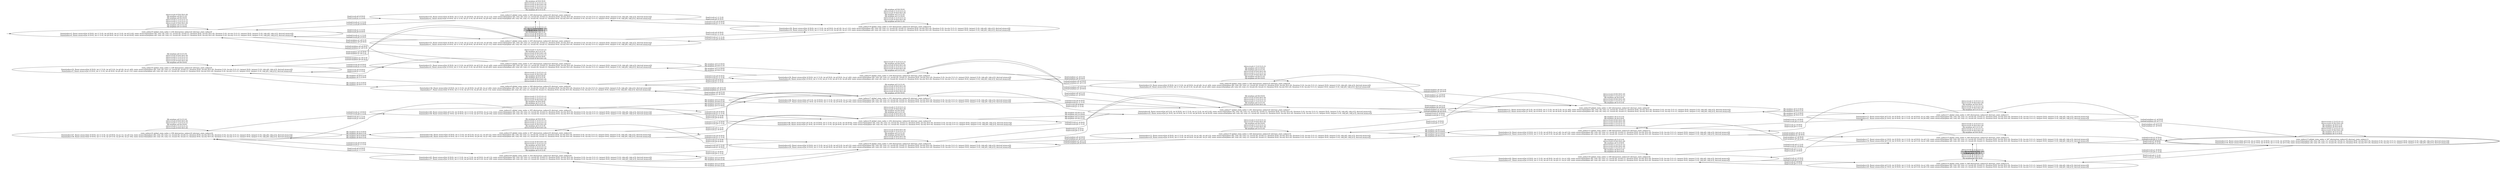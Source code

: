 digraph {
rankdir="LR"
s0[label="state_index=0 global_state_index = 234 abstraction_index=22 abstract_state_index=0
State(index=3, fluent atoms=[(at t0 l0-0), (at t1 l1-0), (at p0 l0-0), (at p1 l1-0), (at a0 l1-0)], static atoms=[(airplane a0), (city c0), (city c1), (truck t0), (truck t1), (location l0-0), (in-city l0-0 c0), (location l1-0), (in-city l1-0 c1), (airport l0-0), (airport l1-0), (obj p0), (obj p1)], derived atoms=[])
State(index=0, fluent atoms=[(at t0 l0-0), (at t1 l1-0), (at p0 l0-0), (at p1 l1-0), (at a0 l0-0)], static atoms=[(airplane a0), (city c0), (city c1), (truck t0), (truck t1), (location l0-0), (in-city l0-0 c0), (location l1-0), (in-city l1-0 c1), (airport l0-0), (airport l1-0), (obj p0), (obj p1)], derived atoms=[])
"]
s1[label="state_index=1 global_state_index = 235 abstraction_index=22 abstract_state_index=1
State(index=33, fluent atoms=[(at t0 l0-0), (at t1 l1-0), (at p1 l1-0), (at a0 l1-0), (in p0 t0)], static atoms=[(airplane a0), (city c0), (city c1), (truck t0), (truck t1), (location l0-0), (in-city l0-0 c0), (location l1-0), (in-city l1-0 c1), (airport l0-0), (airport l1-0), (obj p0), (obj p1)], derived atoms=[])
State(index=1, fluent atoms=[(at t0 l0-0), (at t1 l1-0), (at p0 l0-0), (at a0 l0-0), (in p1 t1)], static atoms=[(airplane a0), (city c0), (city c1), (truck t0), (truck t1), (location l0-0), (in-city l0-0 c0), (location l1-0), (in-city l1-0 c1), (airport l0-0), (airport l1-0), (obj p0), (obj p1)], derived atoms=[])
"]
s2[label="state_index=2 global_state_index = 236 abstraction_index=22 abstract_state_index=2
State(index=35, fluent atoms=[(at t0 l0-0), (at t1 l1-0), (at p0 l0-0), (at a0 l1-0), (in p1 t1)], static atoms=[(airplane a0), (city c0), (city c1), (truck t0), (truck t1), (location l0-0), (in-city l0-0 c0), (location l1-0), (in-city l1-0 c1), (airport l0-0), (airport l1-0), (obj p0), (obj p1)], derived atoms=[])
State(index=2, fluent atoms=[(at t0 l0-0), (at t1 l1-0), (at p1 l1-0), (at a0 l0-0), (in p0 t0)], static atoms=[(airplane a0), (city c0), (city c1), (truck t0), (truck t1), (location l0-0), (in-city l0-0 c0), (location l1-0), (in-city l1-0 c1), (airport l0-0), (airport l1-0), (obj p0), (obj p1)], derived atoms=[])
"]
s3[label="state_index=3 global_state_index = 237 abstraction_index=22 abstract_state_index=3
State(index=31, fluent atoms=[(at t0 l0-0), (at t1 l1-0), (at p0 l0-0), (at a0 l1-0), (in p1 a0)], static atoms=[(airplane a0), (city c0), (city c1), (truck t0), (truck t1), (location l0-0), (in-city l0-0 c0), (location l1-0), (in-city l1-0 c1), (airport l0-0), (airport l1-0), (obj p0), (obj p1)], derived atoms=[])
State(index=4, fluent atoms=[(at t0 l0-0), (at t1 l1-0), (at p1 l1-0), (at a0 l0-0), (in p0 a0)], static atoms=[(airplane a0), (city c0), (city c1), (truck t0), (truck t1), (location l0-0), (in-city l0-0 c0), (location l1-0), (in-city l1-0 c1), (airport l0-0), (airport l1-0), (obj p0), (obj p1)], derived atoms=[])
"]
s4[label="state_index=4 global_state_index = 238 abstraction_index=22 abstract_state_index=4
State(index=32, fluent atoms=[(at t0 l0-0), (at t1 l1-0), (at a0 l1-0), (in p0 t0), (in p1 a0)], static atoms=[(airplane a0), (city c0), (city c1), (truck t0), (truck t1), (location l0-0), (in-city l0-0 c0), (location l1-0), (in-city l1-0 c1), (airport l0-0), (airport l1-0), (obj p0), (obj p1)], derived atoms=[])
State(index=5, fluent atoms=[(at t0 l0-0), (at t1 l1-0), (at a0 l0-0), (in p0 a0), (in p1 t1)], static atoms=[(airplane a0), (city c0), (city c1), (truck t0), (truck t1), (location l0-0), (in-city l0-0 c0), (location l1-0), (in-city l1-0 c1), (airport l0-0), (airport l1-0), (obj p0), (obj p1)], derived atoms=[])
"]
s5[label="state_index=5 global_state_index = 239 abstraction_index=22 abstract_state_index=5
State(index=29, fluent atoms=[(at t0 l0-0), (at t1 l1-0), (at p0 l0-0), (at a0 l0-0), (in p1 a0)], static atoms=[(airplane a0), (city c0), (city c1), (truck t0), (truck t1), (location l0-0), (in-city l0-0 c0), (location l1-0), (in-city l1-0 c1), (airport l0-0), (airport l1-0), (obj p0), (obj p1)], derived atoms=[])
State(index=6, fluent atoms=[(at t0 l0-0), (at t1 l1-0), (at p1 l1-0), (at a0 l1-0), (in p0 a0)], static atoms=[(airplane a0), (city c0), (city c1), (truck t0), (truck t1), (location l0-0), (in-city l0-0 c0), (location l1-0), (in-city l1-0 c1), (airport l0-0), (airport l1-0), (obj p0), (obj p1)], derived atoms=[])
"]
s6[label="state_index=6 global_state_index = 240 abstraction_index=22 abstract_state_index=6
State(index=30, fluent atoms=[(at t0 l0-0), (at t1 l1-0), (at a0 l0-0), (in p0 t0), (in p1 a0)], static atoms=[(airplane a0), (city c0), (city c1), (truck t0), (truck t1), (location l0-0), (in-city l0-0 c0), (location l1-0), (in-city l1-0 c1), (airport l0-0), (airport l1-0), (obj p0), (obj p1)], derived atoms=[])
State(index=7, fluent atoms=[(at t0 l0-0), (at t1 l1-0), (at a0 l1-0), (in p0 a0), (in p1 t1)], static atoms=[(airplane a0), (city c0), (city c1), (truck t0), (truck t1), (location l0-0), (in-city l0-0 c0), (location l1-0), (in-city l1-0 c1), (airport l0-0), (airport l1-0), (obj p0), (obj p1)], derived atoms=[])
"]
s7[label="state_index=7 global_state_index = 241 abstraction_index=22 abstract_state_index=7
State(index=8, fluent atoms=[(at p0 l1-0), (at t0 l0-0), (at t1 l1-0), (at p1 l1-0), (at a0 l1-0)], static atoms=[(airplane a0), (city c0), (city c1), (truck t0), (truck t1), (location l0-0), (in-city l0-0 c0), (location l1-0), (in-city l1-0 c1), (airport l0-0), (airport l1-0), (obj p0), (obj p1)], derived atoms=[])
State(index=25, fluent atoms=[(at p1 l0-0), (at t0 l0-0), (at t1 l1-0), (at p0 l0-0), (at a0 l0-0)], static atoms=[(airplane a0), (city c0), (city c1), (truck t0), (truck t1), (location l0-0), (in-city l0-0 c0), (location l1-0), (in-city l1-0 c1), (airport l0-0), (airport l1-0), (obj p0), (obj p1)], derived atoms=[])
"]
s8[label="state_index=8 global_state_index = 242 abstraction_index=22 abstract_state_index=8
State(index=10, fluent atoms=[(at t0 l0-0), (at t1 l1-0), (at a0 l0-0), (in p0 a0), (in p1 a0)], static atoms=[(airplane a0), (city c0), (city c1), (truck t0), (truck t1), (location l0-0), (in-city l0-0 c0), (location l1-0), (in-city l1-0 c1), (airport l0-0), (airport l1-0), (obj p0), (obj p1)], derived atoms=[])
State(index=9, fluent atoms=[(at t0 l0-0), (at t1 l1-0), (at a0 l1-0), (in p0 a0), (in p1 a0)], static atoms=[(airplane a0), (city c0), (city c1), (truck t0), (truck t1), (location l0-0), (in-city l0-0 c0), (location l1-0), (in-city l1-0 c1), (airport l0-0), (airport l1-0), (obj p0), (obj p1)], derived atoms=[])
"]
s9[label="state_index=9 global_state_index = 243 abstraction_index=22 abstract_state_index=9
State(index=11, fluent atoms=[(at p0 l1-0), (at t0 l0-0), (at t1 l1-0), (at a0 l1-0), (in p1 a0)], static atoms=[(airplane a0), (city c0), (city c1), (truck t0), (truck t1), (location l0-0), (in-city l0-0 c0), (location l1-0), (in-city l1-0 c1), (airport l0-0), (airport l1-0), (obj p0), (obj p1)], derived atoms=[])
State(index=23, fluent atoms=[(at p1 l0-0), (at t0 l0-0), (at t1 l1-0), (at a0 l0-0), (in p0 a0)], static atoms=[(airplane a0), (city c0), (city c1), (truck t0), (truck t1), (location l0-0), (in-city l0-0 c0), (location l1-0), (in-city l1-0 c1), (airport l0-0), (airport l1-0), (obj p0), (obj p1)], derived atoms=[])
"]
s10[label="state_index=10 global_state_index = 244 abstraction_index=22 abstract_state_index=10
State(index=12, fluent atoms=[(at t0 l0-0), (at t1 l1-0), (at a0 l1-0), (in p1 a0), (in p0 t1)], static atoms=[(airplane a0), (city c0), (city c1), (truck t0), (truck t1), (location l0-0), (in-city l0-0 c0), (location l1-0), (in-city l1-0 c1), (airport l0-0), (airport l1-0), (obj p0), (obj p1)], derived atoms=[])
State(index=24, fluent atoms=[(at t0 l0-0), (at t1 l1-0), (at a0 l0-0), (in p0 a0), (in p1 t0)], static atoms=[(airplane a0), (city c0), (city c1), (truck t0), (truck t1), (location l0-0), (in-city l0-0 c0), (location l1-0), (in-city l1-0 c1), (airport l0-0), (airport l1-0), (obj p0), (obj p1)], derived atoms=[])
"]
s11[label="state_index=11 global_state_index = 245 abstraction_index=22 abstract_state_index=11
State(index=13, fluent atoms=[(at p0 l1-0), (at t0 l0-0), (at t1 l1-0), (at a0 l0-0), (in p1 a0)], static atoms=[(airplane a0), (city c0), (city c1), (truck t0), (truck t1), (location l0-0), (in-city l0-0 c0), (location l1-0), (in-city l1-0 c1), (airport l0-0), (airport l1-0), (obj p0), (obj p1)], derived atoms=[])
State(index=21, fluent atoms=[(at p1 l0-0), (at t0 l0-0), (at t1 l1-0), (at a0 l1-0), (in p0 a0)], static atoms=[(airplane a0), (city c0), (city c1), (truck t0), (truck t1), (location l0-0), (in-city l0-0 c0), (location l1-0), (in-city l1-0 c1), (airport l0-0), (airport l1-0), (obj p0), (obj p1)], derived atoms=[])
"]
s12[label="state_index=12 global_state_index = 246 abstraction_index=22 abstract_state_index=12
State(index=14, fluent atoms=[(at t0 l0-0), (at t1 l1-0), (at a0 l0-0), (in p1 a0), (in p0 t1)], static atoms=[(airplane a0), (city c0), (city c1), (truck t0), (truck t1), (location l0-0), (in-city l0-0 c0), (location l1-0), (in-city l1-0 c1), (airport l0-0), (airport l1-0), (obj p0), (obj p1)], derived atoms=[])
State(index=22, fluent atoms=[(at t0 l0-0), (at t1 l1-0), (at a0 l1-0), (in p0 a0), (in p1 t0)], static atoms=[(airplane a0), (city c0), (city c1), (truck t0), (truck t1), (location l0-0), (in-city l0-0 c0), (location l1-0), (in-city l1-0 c1), (airport l0-0), (airport l1-0), (obj p0), (obj p1)], derived atoms=[])
"]
s13[peripheries=2,label="state_index=13 global_state_index = 247 abstraction_index=22 abstract_state_index=13
State(index=15, fluent atoms=[(at p0 l1-0), (at p1 l0-0), (at t0 l0-0), (at t1 l1-0), (at a0 l0-0)], static atoms=[(airplane a0), (city c0), (city c1), (truck t0), (truck t1), (location l0-0), (in-city l0-0 c0), (location l1-0), (in-city l1-0 c1), (airport l0-0), (airport l1-0), (obj p0), (obj p1)], derived atoms=[])
State(index=18, fluent atoms=[(at p0 l1-0), (at p1 l0-0), (at t0 l0-0), (at t1 l1-0), (at a0 l1-0)], static atoms=[(airplane a0), (city c0), (city c1), (truck t0), (truck t1), (location l0-0), (in-city l0-0 c0), (location l1-0), (in-city l1-0 c1), (airport l0-0), (airport l1-0), (obj p0), (obj p1)], derived atoms=[])
"]
s14[label="state_index=14 global_state_index = 248 abstraction_index=22 abstract_state_index=14
State(index=16, fluent atoms=[(at p0 l1-0), (at t0 l0-0), (at t1 l1-0), (at a0 l0-0), (in p1 t0)], static atoms=[(airplane a0), (city c0), (city c1), (truck t0), (truck t1), (location l0-0), (in-city l0-0 c0), (location l1-0), (in-city l1-0 c1), (airport l0-0), (airport l1-0), (obj p0), (obj p1)], derived atoms=[])
State(index=20, fluent atoms=[(at p1 l0-0), (at t0 l0-0), (at t1 l1-0), (at a0 l1-0), (in p0 t1)], static atoms=[(airplane a0), (city c0), (city c1), (truck t0), (truck t1), (location l0-0), (in-city l0-0 c0), (location l1-0), (in-city l1-0 c1), (airport l0-0), (airport l1-0), (obj p0), (obj p1)], derived atoms=[])
"]
s15[label="state_index=15 global_state_index = 249 abstraction_index=22 abstract_state_index=15
State(index=17, fluent atoms=[(at p1 l0-0), (at t0 l0-0), (at t1 l1-0), (at a0 l0-0), (in p0 t1)], static atoms=[(airplane a0), (city c0), (city c1), (truck t0), (truck t1), (location l0-0), (in-city l0-0 c0), (location l1-0), (in-city l1-0 c1), (airport l0-0), (airport l1-0), (obj p0), (obj p1)], derived atoms=[])
State(index=19, fluent atoms=[(at p0 l1-0), (at t0 l0-0), (at t1 l1-0), (at a0 l1-0), (in p1 t0)], static atoms=[(airplane a0), (city c0), (city c1), (truck t0), (truck t1), (location l0-0), (in-city l0-0 c0), (location l1-0), (in-city l1-0 c1), (airport l0-0), (airport l1-0), (obj p0), (obj p1)], derived atoms=[])
"]
s16[label="state_index=16 global_state_index = 250 abstraction_index=22 abstract_state_index=16
State(index=43, fluent atoms=[(at t0 l0-0), (at t1 l1-0), (at p1 l1-0), (at a0 l1-0), (in p0 t1)], static atoms=[(airplane a0), (city c0), (city c1), (truck t0), (truck t1), (location l0-0), (in-city l0-0 c0), (location l1-0), (in-city l1-0 c1), (airport l0-0), (airport l1-0), (obj p0), (obj p1)], derived atoms=[])
State(index=26, fluent atoms=[(at t0 l0-0), (at t1 l1-0), (at p0 l0-0), (at a0 l0-0), (in p1 t0)], static atoms=[(airplane a0), (city c0), (city c1), (truck t0), (truck t1), (location l0-0), (in-city l0-0 c0), (location l1-0), (in-city l1-0 c1), (airport l0-0), (airport l1-0), (obj p0), (obj p1)], derived atoms=[])
"]
s17[label="state_index=17 global_state_index = 251 abstraction_index=22 abstract_state_index=17
State(index=49, fluent atoms=[(at p0 l1-0), (at t0 l0-0), (at t1 l1-0), (at a0 l1-0), (in p1 t1)], static atoms=[(airplane a0), (city c0), (city c1), (truck t0), (truck t1), (location l0-0), (in-city l0-0 c0), (location l1-0), (in-city l1-0 c1), (airport l0-0), (airport l1-0), (obj p0), (obj p1)], derived atoms=[])
State(index=27, fluent atoms=[(at p1 l0-0), (at t0 l0-0), (at t1 l1-0), (at a0 l0-0), (in p0 t0)], static atoms=[(airplane a0), (city c0), (city c1), (truck t0), (truck t1), (location l0-0), (in-city l0-0 c0), (location l1-0), (in-city l1-0 c1), (airport l0-0), (airport l1-0), (obj p0), (obj p1)], derived atoms=[])
"]
s18[label="state_index=18 global_state_index = 252 abstraction_index=22 abstract_state_index=18
State(index=46, fluent atoms=[(at p0 l1-0), (at t0 l0-0), (at t1 l1-0), (at p1 l1-0), (at a0 l0-0)], static atoms=[(airplane a0), (city c0), (city c1), (truck t0), (truck t1), (location l0-0), (in-city l0-0 c0), (location l1-0), (in-city l1-0 c1), (airport l0-0), (airport l1-0), (obj p0), (obj p1)], derived atoms=[])
State(index=28, fluent atoms=[(at p1 l0-0), (at t0 l0-0), (at t1 l1-0), (at p0 l0-0), (at a0 l1-0)], static atoms=[(airplane a0), (city c0), (city c1), (truck t0), (truck t1), (location l0-0), (in-city l0-0 c0), (location l1-0), (in-city l1-0 c1), (airport l0-0), (airport l1-0), (obj p0), (obj p1)], derived atoms=[])
"]
s19[label="state_index=19 global_state_index = 253 abstraction_index=22 abstract_state_index=19
State(index=36, fluent atoms=[(at t0 l0-0), (at t1 l1-0), (at a0 l0-0), (in p0 t0), (in p1 t1)], static atoms=[(airplane a0), (city c0), (city c1), (truck t0), (truck t1), (location l0-0), (in-city l0-0 c0), (location l1-0), (in-city l1-0 c1), (airport l0-0), (airport l1-0), (obj p0), (obj p1)], derived atoms=[])
State(index=34, fluent atoms=[(at t0 l0-0), (at t1 l1-0), (at a0 l1-0), (in p0 t0), (in p1 t1)], static atoms=[(airplane a0), (city c0), (city c1), (truck t0), (truck t1), (location l0-0), (in-city l0-0 c0), (location l1-0), (in-city l1-0 c1), (airport l0-0), (airport l1-0), (obj p0), (obj p1)], derived atoms=[])
"]
s20[label="state_index=20 global_state_index = 254 abstraction_index=22 abstract_state_index=20
State(index=45, fluent atoms=[(at t0 l0-0), (at t1 l1-0), (at p1 l1-0), (at a0 l0-0), (in p0 t1)], static atoms=[(airplane a0), (city c0), (city c1), (truck t0), (truck t1), (location l0-0), (in-city l0-0 c0), (location l1-0), (in-city l1-0 c1), (airport l0-0), (airport l1-0), (obj p0), (obj p1)], derived atoms=[])
State(index=37, fluent atoms=[(at t0 l0-0), (at t1 l1-0), (at p0 l0-0), (at a0 l1-0), (in p1 t0)], static atoms=[(airplane a0), (city c0), (city c1), (truck t0), (truck t1), (location l0-0), (in-city l0-0 c0), (location l1-0), (in-city l1-0 c1), (airport l0-0), (airport l1-0), (obj p0), (obj p1)], derived atoms=[])
"]
s21[label="state_index=21 global_state_index = 255 abstraction_index=22 abstract_state_index=21
State(index=48, fluent atoms=[(at p0 l1-0), (at t0 l0-0), (at t1 l1-0), (at a0 l0-0), (in p1 t1)], static atoms=[(airplane a0), (city c0), (city c1), (truck t0), (truck t1), (location l0-0), (in-city l0-0 c0), (location l1-0), (in-city l1-0 c1), (airport l0-0), (airport l1-0), (obj p0), (obj p1)], derived atoms=[])
State(index=38, fluent atoms=[(at p1 l0-0), (at t0 l0-0), (at t1 l1-0), (at a0 l1-0), (in p0 t0)], static atoms=[(airplane a0), (city c0), (city c1), (truck t0), (truck t1), (location l0-0), (in-city l0-0 c0), (location l1-0), (in-city l1-0 c1), (airport l0-0), (airport l1-0), (obj p0), (obj p1)], derived atoms=[])
"]
s22[label="state_index=22 global_state_index = 256 abstraction_index=22 abstract_state_index=22
State(index=47, fluent atoms=[(at t0 l0-0), (at t1 l1-0), (at a0 l0-0), (in p1 t1), (in p0 t1)], static atoms=[(airplane a0), (city c0), (city c1), (truck t0), (truck t1), (location l0-0), (in-city l0-0 c0), (location l1-0), (in-city l1-0 c1), (airport l0-0), (airport l1-0), (obj p0), (obj p1)], derived atoms=[])
State(index=39, fluent atoms=[(at t0 l0-0), (at t1 l1-0), (at a0 l1-0), (in p0 t0), (in p1 t0)], static atoms=[(airplane a0), (city c0), (city c1), (truck t0), (truck t1), (location l0-0), (in-city l0-0 c0), (location l1-0), (in-city l1-0 c1), (airport l0-0), (airport l1-0), (obj p0), (obj p1)], derived atoms=[])
"]
s23[label="state_index=23 global_state_index = 257 abstraction_index=22 abstract_state_index=23
State(index=44, fluent atoms=[(at t0 l0-0), (at t1 l1-0), (at a0 l1-0), (in p1 t1), (in p0 t1)], static atoms=[(airplane a0), (city c0), (city c1), (truck t0), (truck t1), (location l0-0), (in-city l0-0 c0), (location l1-0), (in-city l1-0 c1), (airport l0-0), (airport l1-0), (obj p0), (obj p1)], derived atoms=[])
State(index=40, fluent atoms=[(at t0 l0-0), (at t1 l1-0), (at a0 l0-0), (in p0 t0), (in p1 t0)], static atoms=[(airplane a0), (city c0), (city c1), (truck t0), (truck t1), (location l0-0), (in-city l0-0 c0), (location l1-0), (in-city l1-0 c1), (airport l0-0), (airport l1-0), (obj p0), (obj p1)], derived atoms=[])
"]
s24[label="state_index=24 global_state_index = 258 abstraction_index=22 abstract_state_index=24
State(index=42, fluent atoms=[(at t0 l0-0), (at t1 l1-0), (at a0 l0-0), (in p0 t1), (in p1 t0)], static atoms=[(airplane a0), (city c0), (city c1), (truck t0), (truck t1), (location l0-0), (in-city l0-0 c0), (location l1-0), (in-city l1-0 c1), (airport l0-0), (airport l1-0), (obj p0), (obj p1)], derived atoms=[])
State(index=41, fluent atoms=[(at t0 l0-0), (at t1 l1-0), (at a0 l1-0), (in p0 t1), (in p1 t0)], static atoms=[(airplane a0), (city c0), (city c1), (truck t0), (truck t1), (location l0-0), (in-city l0-0 c0), (location l1-0), (in-city l1-0 c1), (airport l0-0), (airport l1-0), (obj p0), (obj p1)], derived atoms=[])
"]
Dangling [ label = "", style = invis ]
{ rank = same; Dangling }
Dangling -> s0
{ rank = same; s19}
{ rank = same; s1,s2}
{ rank = same; s0,s4,s22}
{ rank = same; s3,s6,s20,s21,s23}
{ rank = same; s5,s16,s17,s18}
{ rank = same; s7,s8,s10}
{ rank = same; s9,s12,s24}
{ rank = same; s11,s14,s15}
{ rank = same; s13}
s0->s0 [label="(drive-truck t0 l0-0 l0-0 c0)
(fly-airplane a0 l0-0 l1-0)
(fly-airplane a0 l0-0 l0-0)
(drive-truck t1 l1-0 l1-0 c1)
(drive-truck t1 l1-0 l1-0 c1)
(drive-truck t0 l0-0 l0-0 c0)
(fly-airplane a0 l1-0 l1-0)
(fly-airplane a0 l1-0 l0-0)
"]
s0->s1 [label="(load-truck p1 t1 l1-0)
(load-truck p0 t0 l0-0)
"]
s0->s2 [label="(load-truck p0 t0 l0-0)
(load-truck p1 t1 l1-0)
"]
s0->s3 [label="(load-airplane p1 a0 l1-0)
(load-airplane p0 a0 l0-0)
"]
s1->s0 [label="(unload-truck p1 t1 l1-0)
(unload-truck p0 t0 l0-0)
"]
s1->s1 [label="(drive-truck t1 l1-0 l1-0 c1)
(drive-truck t0 l0-0 l0-0 c0)
(fly-airplane a0 l0-0 l0-0)
(fly-airplane a0 l1-0 l1-0)
(drive-truck t0 l0-0 l0-0 c0)
(drive-truck t1 l1-0 l1-0 c1)
"]
s1->s2 [label="(fly-airplane a0 l0-0 l1-0)
(fly-airplane a0 l1-0 l0-0)
"]
s1->s4 [label="(load-airplane p0 a0 l0-0)
(load-airplane p1 a0 l1-0)
"]
s1->s19 [label="(load-truck p0 t0 l0-0)
(load-truck p1 t1 l1-0)
"]
s2->s0 [label="(unload-truck p1 t1 l1-0)
(unload-truck p0 t0 l0-0)
"]
s2->s1 [label="(fly-airplane a0 l1-0 l0-0)
(fly-airplane a0 l0-0 l1-0)
"]
s2->s2 [label="(fly-airplane a0 l0-0 l0-0)
(drive-truck t1 l1-0 l1-0 c1)
(drive-truck t0 l0-0 l0-0 c0)
(drive-truck t1 l1-0 l1-0 c1)
(drive-truck t0 l0-0 l0-0 c0)
(fly-airplane a0 l1-0 l1-0)
"]
s2->s19 [label="(load-truck p1 t1 l1-0)
(load-truck p0 t0 l0-0)
"]
s3->s0 [label="(unload-airplane p0 a0 l0-0)
(unload-airplane p1 a0 l1-0)
"]
s3->s3 [label="(drive-truck t1 l1-0 l1-0 c1)
(fly-airplane a0 l1-0 l1-0)
(drive-truck t0 l0-0 l0-0 c0)
(drive-truck t1 l1-0 l1-0 c1)
(fly-airplane a0 l0-0 l0-0)
(drive-truck t0 l0-0 l0-0 c0)
"]
s3->s4 [label="(load-truck p0 t0 l0-0)
(load-truck p1 t1 l1-0)
"]
s3->s5 [label="(fly-airplane a0 l1-0 l0-0)
(fly-airplane a0 l0-0 l1-0)
"]
s4->s1 [label="(unload-airplane p1 a0 l1-0)
(unload-airplane p0 a0 l0-0)
"]
s4->s3 [label="(unload-truck p0 t0 l0-0)
(unload-truck p1 t1 l1-0)
"]
s4->s4 [label="(fly-airplane a0 l1-0 l1-0)
(drive-truck t0 l0-0 l0-0 c0)
(drive-truck t1 l1-0 l1-0 c1)
(drive-truck t1 l1-0 l1-0 c1)
(drive-truck t0 l0-0 l0-0 c0)
(fly-airplane a0 l0-0 l0-0)
"]
s4->s6 [label="(fly-airplane a0 l1-0 l0-0)
(fly-airplane a0 l0-0 l1-0)
"]
s5->s3 [label="(fly-airplane a0 l1-0 l0-0)
(fly-airplane a0 l0-0 l1-0)
"]
s5->s5 [label="(drive-truck t1 l1-0 l1-0 c1)
(fly-airplane a0 l0-0 l0-0)
(drive-truck t0 l0-0 l0-0 c0)
(drive-truck t1 l1-0 l1-0 c1)
(drive-truck t0 l0-0 l0-0 c0)
(fly-airplane a0 l1-0 l1-0)
"]
s5->s6 [label="(load-truck p0 t0 l0-0)
(load-truck p1 t1 l1-0)
"]
s5->s7 [label="(unload-airplane p0 a0 l1-0)
(unload-airplane p1 a0 l0-0)
"]
s5->s8 [label="(load-airplane p1 a0 l1-0)
(load-airplane p0 a0 l0-0)
"]
s6->s4 [label="(fly-airplane a0 l0-0 l1-0)
(fly-airplane a0 l1-0 l0-0)
"]
s6->s5 [label="(unload-truck p0 t0 l0-0)
(unload-truck p1 t1 l1-0)
"]
s6->s6 [label="(drive-truck t1 l1-0 l1-0 c1)
(drive-truck t0 l0-0 l0-0 c0)
(fly-airplane a0 l0-0 l0-0)
(fly-airplane a0 l1-0 l1-0)
(drive-truck t0 l0-0 l0-0 c0)
(drive-truck t1 l1-0 l1-0 c1)
"]
s6->s17 [label="(unload-airplane p0 a0 l1-0)
(unload-airplane p1 a0 l0-0)
"]
s7->s5 [label="(load-airplane p0 a0 l1-0)
(load-airplane p1 a0 l0-0)
"]
s7->s7 [label="(fly-airplane a0 l0-0 l0-0)
(drive-truck t0 l0-0 l0-0 c0)
(drive-truck t1 l1-0 l1-0 c1)
(drive-truck t1 l1-0 l1-0 c1)
(fly-airplane a0 l1-0 l1-0)
(drive-truck t0 l0-0 l0-0 c0)
"]
s7->s9 [label="(load-airplane p1 a0 l1-0)
(load-airplane p0 a0 l0-0)
"]
s7->s16 [label="(load-truck p1 t0 l0-0)
(load-truck p0 t1 l1-0)
"]
s7->s17 [label="(load-truck p0 t0 l0-0)
(load-truck p1 t1 l1-0)
"]
s7->s18 [label="(fly-airplane a0 l1-0 l0-0)
(fly-airplane a0 l0-0 l1-0)
"]
s8->s5 [label="(unload-airplane p0 a0 l0-0)
(unload-airplane p1 a0 l1-0)
"]
s8->s8 [label="(drive-truck t1 l1-0 l1-0 c1)
(fly-airplane a0 l1-0 l0-0)
(fly-airplane a0 l1-0 l1-0)
(drive-truck t0 l0-0 l0-0 c0)
(drive-truck t1 l1-0 l1-0 c1)
(drive-truck t0 l0-0 l0-0 c0)
(fly-airplane a0 l0-0 l1-0)
(fly-airplane a0 l0-0 l0-0)
"]
s8->s9 [label="(unload-airplane p0 a0 l1-0)
(unload-airplane p1 a0 l0-0)
"]
s9->s7 [label="(unload-airplane p1 a0 l1-0)
(unload-airplane p0 a0 l0-0)
"]
s9->s8 [label="(load-airplane p1 a0 l0-0)
(load-airplane p0 a0 l1-0)
"]
s9->s9 [label="(drive-truck t0 l0-0 l0-0 c0)
(drive-truck t1 l1-0 l1-0 c1)
(fly-airplane a0 l0-0 l0-0)
(drive-truck t0 l0-0 l0-0 c0)
(drive-truck t1 l1-0 l1-0 c1)
(fly-airplane a0 l1-0 l1-0)
"]
s9->s10 [label="(load-truck p1 t0 l0-0)
(load-truck p0 t1 l1-0)
"]
s9->s11 [label="(fly-airplane a0 l1-0 l0-0)
(fly-airplane a0 l0-0 l1-0)
"]
s10->s9 [label="(unload-truck p1 t0 l0-0)
(unload-truck p0 t1 l1-0)
"]
s10->s10 [label="(drive-truck t1 l1-0 l1-0 c1)
(drive-truck t0 l0-0 l0-0 c0)
(fly-airplane a0 l0-0 l0-0)
(drive-truck t1 l1-0 l1-0 c1)
(drive-truck t0 l0-0 l0-0 c0)
(fly-airplane a0 l1-0 l1-0)
"]
s10->s12 [label="(fly-airplane a0 l0-0 l1-0)
(fly-airplane a0 l1-0 l0-0)
"]
s10->s16 [label="(unload-airplane p1 a0 l1-0)
(unload-airplane p0 a0 l0-0)
"]
s11->s9 [label="(fly-airplane a0 l1-0 l0-0)
(fly-airplane a0 l0-0 l1-0)
"]
s11->s11 [label="(drive-truck t1 l1-0 l1-0 c1)
(drive-truck t0 l0-0 l0-0 c0)
(fly-airplane a0 l0-0 l0-0)
(drive-truck t1 l1-0 l1-0 c1)
(drive-truck t0 l0-0 l0-0 c0)
(fly-airplane a0 l1-0 l1-0)
"]
s11->s12 [label="(load-truck p1 t0 l0-0)
(load-truck p0 t1 l1-0)
"]
s11->s13 [label="(unload-airplane p1 a0 l0-0)
(unload-airplane p0 a0 l1-0)
"]
s12->s10 [label="(fly-airplane a0 l1-0 l0-0)
(fly-airplane a0 l0-0 l1-0)
"]
s12->s11 [label="(unload-truck p1 t0 l0-0)
(unload-truck p0 t1 l1-0)
"]
s12->s12 [label="(fly-airplane a0 l1-0 l1-0)
(fly-airplane a0 l0-0 l0-0)
(drive-truck t0 l0-0 l0-0 c0)
(drive-truck t0 l0-0 l0-0 c0)
(drive-truck t1 l1-0 l1-0 c1)
(drive-truck t1 l1-0 l1-0 c1)
"]
s12->s15 [label="(unload-airplane p0 a0 l1-0)
(unload-airplane p1 a0 l0-0)
"]
s13->s11 [label="(load-airplane p0 a0 l1-0)
(load-airplane p1 a0 l0-0)
"]
s13->s13 [label="(drive-truck t1 l1-0 l1-0 c1)
(drive-truck t0 l0-0 l0-0 c0)
(fly-airplane a0 l0-0 l1-0)
(fly-airplane a0 l0-0 l0-0)
(drive-truck t1 l1-0 l1-0 c1)
(drive-truck t0 l0-0 l0-0 c0)
(fly-airplane a0 l1-0 l1-0)
(fly-airplane a0 l1-0 l0-0)
"]
s13->s14 [label="(load-truck p0 t1 l1-0)
(load-truck p1 t0 l0-0)
"]
s13->s15 [label="(load-truck p1 t0 l0-0)
(load-truck p0 t1 l1-0)
"]
s14->s13 [label="(unload-truck p1 t0 l0-0)
(unload-truck p0 t1 l1-0)
"]
s14->s14 [label="(drive-truck t1 l1-0 l1-0 c1)
(drive-truck t0 l0-0 l0-0 c0)
(fly-airplane a0 l1-0 l1-0)
(drive-truck t0 l0-0 l0-0 c0)
(drive-truck t1 l1-0 l1-0 c1)
(fly-airplane a0 l0-0 l0-0)
"]
s14->s15 [label="(fly-airplane a0 l0-0 l1-0)
(fly-airplane a0 l1-0 l0-0)
"]
s14->s24 [label="(load-truck p1 t0 l0-0)
(load-truck p0 t1 l1-0)
"]
s15->s12 [label="(load-airplane p1 a0 l0-0)
(load-airplane p0 a0 l1-0)
"]
s15->s13 [label="(unload-truck p1 t0 l0-0)
(unload-truck p0 t1 l1-0)
"]
s15->s14 [label="(fly-airplane a0 l1-0 l0-0)
(fly-airplane a0 l0-0 l1-0)
"]
s15->s15 [label="(drive-truck t1 l1-0 l1-0 c1)
(drive-truck t0 l0-0 l0-0 c0)
(fly-airplane a0 l1-0 l1-0)
(drive-truck t1 l1-0 l1-0 c1)
(drive-truck t0 l0-0 l0-0 c0)
(fly-airplane a0 l0-0 l0-0)
"]
s15->s24 [label="(load-truck p0 t1 l1-0)
(load-truck p1 t0 l0-0)
"]
s16->s7 [label="(unload-truck p1 t0 l0-0)
(unload-truck p0 t1 l1-0)
"]
s16->s10 [label="(load-airplane p0 a0 l0-0)
(load-airplane p1 a0 l1-0)
"]
s16->s16 [label="(drive-truck t0 l0-0 l0-0 c0)
(drive-truck t1 l1-0 l1-0 c1)
(fly-airplane a0 l1-0 l1-0)
(fly-airplane a0 l0-0 l0-0)
(drive-truck t0 l0-0 l0-0 c0)
(drive-truck t1 l1-0 l1-0 c1)
"]
s16->s20 [label="(fly-airplane a0 l1-0 l0-0)
(fly-airplane a0 l0-0 l1-0)
"]
s16->s23 [label="(load-truck p1 t1 l1-0)
(load-truck p0 t0 l0-0)
"]
s17->s6 [label="(load-airplane p0 a0 l1-0)
(load-airplane p1 a0 l0-0)
"]
s17->s7 [label="(unload-truck p0 t0 l0-0)
(unload-truck p1 t1 l1-0)
"]
s17->s17 [label="(fly-airplane a0 l1-0 l1-0)
(drive-truck t0 l0-0 l0-0 c0)
(drive-truck t1 l1-0 l1-0 c1)
(drive-truck t1 l1-0 l1-0 c1)
(drive-truck t0 l0-0 l0-0 c0)
(fly-airplane a0 l0-0 l0-0)
"]
s17->s21 [label="(fly-airplane a0 l0-0 l1-0)
(fly-airplane a0 l1-0 l0-0)
"]
s17->s23 [label="(load-truck p0 t1 l1-0)
(load-truck p1 t0 l0-0)
"]
s18->s7 [label="(fly-airplane a0 l0-0 l1-0)
(fly-airplane a0 l1-0 l0-0)
"]
s18->s18 [label="(drive-truck t1 l1-0 l1-0 c1)
(drive-truck t0 l0-0 l0-0 c0)
(fly-airplane a0 l0-0 l0-0)
(fly-airplane a0 l1-0 l1-0)
(drive-truck t0 l0-0 l0-0 c0)
(drive-truck t1 l1-0 l1-0 c1)
"]
s18->s20 [label="(load-truck p1 t0 l0-0)
(load-truck p0 t1 l1-0)
"]
s18->s21 [label="(load-truck p1 t1 l1-0)
(load-truck p0 t0 l0-0)
"]
s19->s1 [label="(unload-truck p1 t1 l1-0)
(unload-truck p0 t0 l0-0)
"]
s19->s2 [label="(unload-truck p0 t0 l0-0)
(unload-truck p1 t1 l1-0)
"]
s19->s19 [label="(fly-airplane a0 l0-0 l0-0)
(drive-truck t1 l1-0 l1-0 c1)
(drive-truck t0 l0-0 l0-0 c0)
(fly-airplane a0 l1-0 l1-0)
(fly-airplane a0 l1-0 l0-0)
(drive-truck t1 l1-0 l1-0 c1)
(drive-truck t0 l0-0 l0-0 c0)
(fly-airplane a0 l0-0 l1-0)
"]
s20->s16 [label="(fly-airplane a0 l1-0 l0-0)
(fly-airplane a0 l0-0 l1-0)
"]
s20->s18 [label="(unload-truck p0 t1 l1-0)
(unload-truck p1 t0 l0-0)
"]
s20->s20 [label="(drive-truck t0 l0-0 l0-0 c0)
(drive-truck t1 l1-0 l1-0 c1)
(fly-airplane a0 l0-0 l0-0)
(drive-truck t1 l1-0 l1-0 c1)
(drive-truck t0 l0-0 l0-0 c0)
(fly-airplane a0 l1-0 l1-0)
"]
s20->s22 [label="(load-truck p0 t0 l0-0)
(load-truck p1 t1 l1-0)
"]
s21->s17 [label="(fly-airplane a0 l1-0 l0-0)
(fly-airplane a0 l0-0 l1-0)
"]
s21->s18 [label="(unload-truck p0 t0 l0-0)
(unload-truck p1 t1 l1-0)
"]
s21->s21 [label="(drive-truck t1 l1-0 l1-0 c1)
(drive-truck t1 l1-0 l1-0 c1)
(drive-truck t0 l0-0 l0-0 c0)
(fly-airplane a0 l0-0 l0-0)
(fly-airplane a0 l1-0 l1-0)
(drive-truck t0 l0-0 l0-0 c0)
"]
s21->s22 [label="(load-truck p0 t1 l1-0)
(load-truck p1 t0 l0-0)
"]
s22->s20 [label="(unload-truck p0 t0 l0-0)
(unload-truck p1 t1 l1-0)
"]
s22->s21 [label="(unload-truck p1 t0 l0-0)
(unload-truck p0 t1 l1-0)
"]
s22->s22 [label="(fly-airplane a0 l1-0 l1-0)
(drive-truck t0 l0-0 l0-0 c0)
(drive-truck t1 l1-0 l1-0 c1)
(fly-airplane a0 l0-0 l0-0)
(drive-truck t1 l1-0 l1-0 c1)
(drive-truck t0 l0-0 l0-0 c0)
"]
s22->s23 [label="(fly-airplane a0 l1-0 l0-0)
(fly-airplane a0 l0-0 l1-0)
"]
s23->s16 [label="(unload-truck p0 t0 l0-0)
(unload-truck p1 t1 l1-0)
"]
s23->s17 [label="(unload-truck p1 t0 l0-0)
(unload-truck p0 t1 l1-0)
"]
s23->s22 [label="(fly-airplane a0 l1-0 l0-0)
(fly-airplane a0 l0-0 l1-0)
"]
s23->s23 [label="(fly-airplane a0 l0-0 l0-0)
(drive-truck t1 l1-0 l1-0 c1)
(drive-truck t1 l1-0 l1-0 c1)
(drive-truck t0 l0-0 l0-0 c0)
(fly-airplane a0 l1-0 l1-0)
(drive-truck t0 l0-0 l0-0 c0)
"]
s24->s14 [label="(unload-truck p1 t0 l0-0)
(unload-truck p0 t1 l1-0)
"]
s24->s15 [label="(unload-truck p0 t1 l1-0)
(unload-truck p1 t0 l0-0)
"]
s24->s24 [label="(fly-airplane a0 l1-0 l1-0)
(drive-truck t0 l0-0 l0-0 c0)
(fly-airplane a0 l1-0 l0-0)
(drive-truck t1 l1-0 l1-0 c1)
(drive-truck t0 l0-0 l0-0 c0)
(drive-truck t1 l1-0 l1-0 c1)
(fly-airplane a0 l0-0 l1-0)
(fly-airplane a0 l0-0 l0-0)
"]
}
